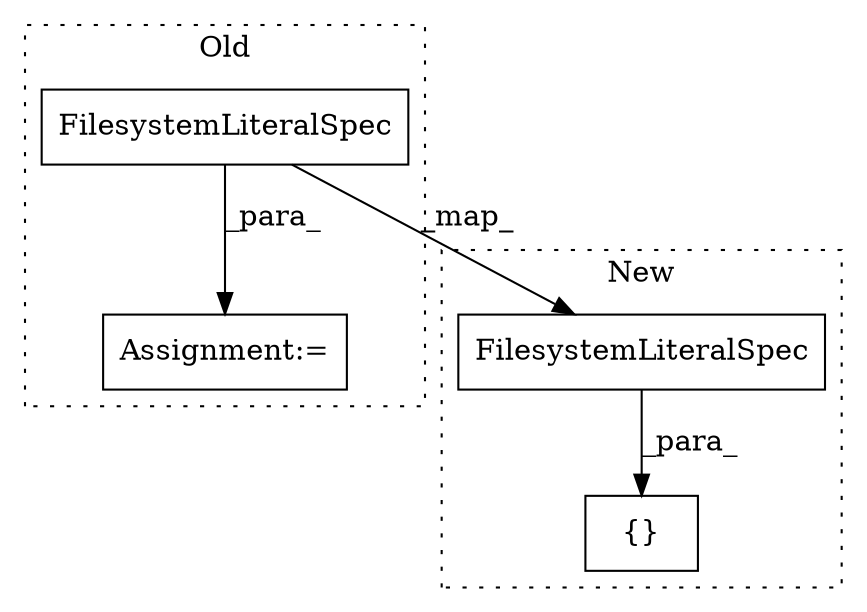 digraph G {
subgraph cluster0 {
1 [label="FilesystemLiteralSpec" a="32" s="3361,3404" l="22,1" shape="box"];
4 [label="Assignment:=" a="7" s="3360" l="1" shape="box"];
label = "Old";
style="dotted";
}
subgraph cluster1 {
2 [label="FilesystemLiteralSpec" a="32" s="4155,4198" l="22,1" shape="box"];
3 [label="{}" a="4" s="4238,4245" l="1,1" shape="box"];
label = "New";
style="dotted";
}
1 -> 2 [label="_map_"];
1 -> 4 [label="_para_"];
2 -> 3 [label="_para_"];
}